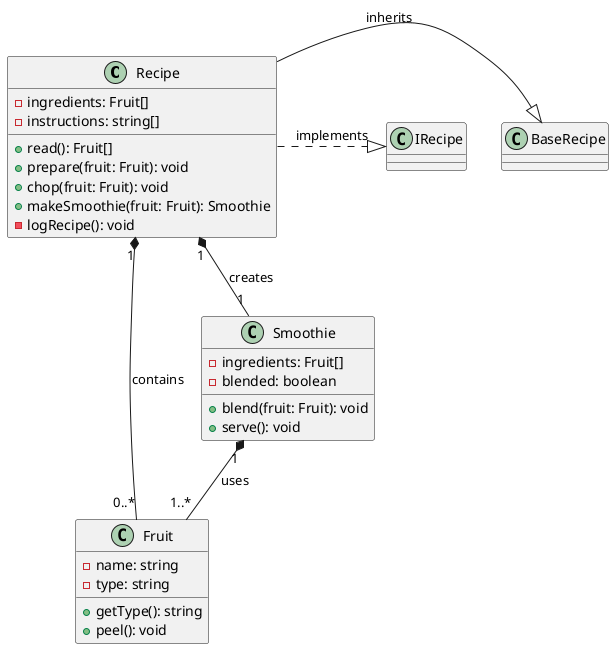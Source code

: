 @startuml pt-diagram-class-uml
class Recipe {
  - ingredients: Fruit[]
  - instructions: string[]
  + read(): Fruit[]
  + prepare(fruit: Fruit): void
  + chop(fruit: Fruit): void
  + makeSmoothie(fruit: Fruit): Smoothie
  - logRecipe(): void
}
class Fruit {
  - name: string
  - type: string
  + getType(): string
  + peel(): void
}
class Smoothie {
  - ingredients: Fruit[]
  - blended: boolean
  + blend(fruit: Fruit): void
  + serve(): void
}
Recipe -|> BaseRecipe : inherits
Recipe .|> IRecipe : implements
Recipe "1" *-- "0..*" Fruit : contains
Recipe "1" *-- "1" Smoothie : creates
Smoothie "1" *-- "1..*" Fruit : uses
@enduml